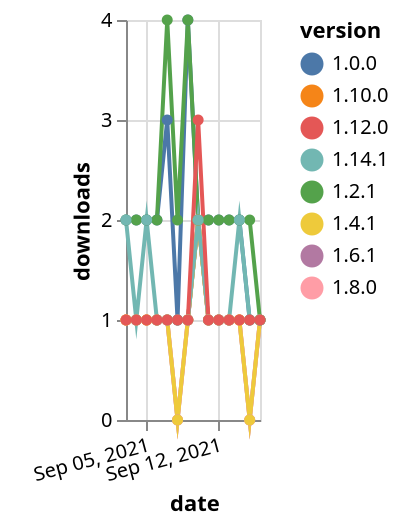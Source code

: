 {"$schema": "https://vega.github.io/schema/vega-lite/v5.json", "description": "A simple bar chart with embedded data.", "data": {"values": [{"date": "2021-09-03", "total": 208, "delta": 1, "version": "1.6.1"}, {"date": "2021-09-04", "total": 209, "delta": 1, "version": "1.6.1"}, {"date": "2021-09-05", "total": 210, "delta": 1, "version": "1.6.1"}, {"date": "2021-09-06", "total": 211, "delta": 1, "version": "1.6.1"}, {"date": "2021-09-07", "total": 212, "delta": 1, "version": "1.6.1"}, {"date": "2021-09-08", "total": 212, "delta": 0, "version": "1.6.1"}, {"date": "2021-09-09", "total": 213, "delta": 1, "version": "1.6.1"}, {"date": "2021-09-10", "total": 215, "delta": 2, "version": "1.6.1"}, {"date": "2021-09-11", "total": 216, "delta": 1, "version": "1.6.1"}, {"date": "2021-09-12", "total": 217, "delta": 1, "version": "1.6.1"}, {"date": "2021-09-13", "total": 218, "delta": 1, "version": "1.6.1"}, {"date": "2021-09-14", "total": 219, "delta": 1, "version": "1.6.1"}, {"date": "2021-09-15", "total": 219, "delta": 0, "version": "1.6.1"}, {"date": "2021-09-16", "total": 220, "delta": 1, "version": "1.6.1"}, {"date": "2021-09-03", "total": 199, "delta": 1, "version": "1.8.0"}, {"date": "2021-09-04", "total": 200, "delta": 1, "version": "1.8.0"}, {"date": "2021-09-05", "total": 201, "delta": 1, "version": "1.8.0"}, {"date": "2021-09-06", "total": 202, "delta": 1, "version": "1.8.0"}, {"date": "2021-09-07", "total": 203, "delta": 1, "version": "1.8.0"}, {"date": "2021-09-08", "total": 203, "delta": 0, "version": "1.8.0"}, {"date": "2021-09-09", "total": 204, "delta": 1, "version": "1.8.0"}, {"date": "2021-09-10", "total": 206, "delta": 2, "version": "1.8.0"}, {"date": "2021-09-11", "total": 207, "delta": 1, "version": "1.8.0"}, {"date": "2021-09-12", "total": 208, "delta": 1, "version": "1.8.0"}, {"date": "2021-09-13", "total": 209, "delta": 1, "version": "1.8.0"}, {"date": "2021-09-14", "total": 210, "delta": 1, "version": "1.8.0"}, {"date": "2021-09-15", "total": 210, "delta": 0, "version": "1.8.0"}, {"date": "2021-09-16", "total": 211, "delta": 1, "version": "1.8.0"}, {"date": "2021-09-03", "total": 172, "delta": 1, "version": "1.10.0"}, {"date": "2021-09-04", "total": 173, "delta": 1, "version": "1.10.0"}, {"date": "2021-09-05", "total": 174, "delta": 1, "version": "1.10.0"}, {"date": "2021-09-06", "total": 175, "delta": 1, "version": "1.10.0"}, {"date": "2021-09-07", "total": 176, "delta": 1, "version": "1.10.0"}, {"date": "2021-09-08", "total": 177, "delta": 1, "version": "1.10.0"}, {"date": "2021-09-09", "total": 178, "delta": 1, "version": "1.10.0"}, {"date": "2021-09-10", "total": 180, "delta": 2, "version": "1.10.0"}, {"date": "2021-09-11", "total": 181, "delta": 1, "version": "1.10.0"}, {"date": "2021-09-12", "total": 182, "delta": 1, "version": "1.10.0"}, {"date": "2021-09-13", "total": 183, "delta": 1, "version": "1.10.0"}, {"date": "2021-09-14", "total": 184, "delta": 1, "version": "1.10.0"}, {"date": "2021-09-15", "total": 185, "delta": 1, "version": "1.10.0"}, {"date": "2021-09-16", "total": 186, "delta": 1, "version": "1.10.0"}, {"date": "2021-09-03", "total": 2311, "delta": 2, "version": "1.0.0"}, {"date": "2021-09-04", "total": 2313, "delta": 2, "version": "1.0.0"}, {"date": "2021-09-05", "total": 2315, "delta": 2, "version": "1.0.0"}, {"date": "2021-09-06", "total": 2317, "delta": 2, "version": "1.0.0"}, {"date": "2021-09-07", "total": 2320, "delta": 3, "version": "1.0.0"}, {"date": "2021-09-08", "total": 2321, "delta": 1, "version": "1.0.0"}, {"date": "2021-09-09", "total": 2325, "delta": 4, "version": "1.0.0"}, {"date": "2021-09-10", "total": 2327, "delta": 2, "version": "1.0.0"}, {"date": "2021-09-11", "total": 2329, "delta": 2, "version": "1.0.0"}, {"date": "2021-09-12", "total": 2331, "delta": 2, "version": "1.0.0"}, {"date": "2021-09-13", "total": 2333, "delta": 2, "version": "1.0.0"}, {"date": "2021-09-14", "total": 2335, "delta": 2, "version": "1.0.0"}, {"date": "2021-09-15", "total": 2336, "delta": 1, "version": "1.0.0"}, {"date": "2021-09-16", "total": 2337, "delta": 1, "version": "1.0.0"}, {"date": "2021-09-03", "total": 257, "delta": 1, "version": "1.4.1"}, {"date": "2021-09-04", "total": 258, "delta": 1, "version": "1.4.1"}, {"date": "2021-09-05", "total": 259, "delta": 1, "version": "1.4.1"}, {"date": "2021-09-06", "total": 260, "delta": 1, "version": "1.4.1"}, {"date": "2021-09-07", "total": 261, "delta": 1, "version": "1.4.1"}, {"date": "2021-09-08", "total": 261, "delta": 0, "version": "1.4.1"}, {"date": "2021-09-09", "total": 262, "delta": 1, "version": "1.4.1"}, {"date": "2021-09-10", "total": 264, "delta": 2, "version": "1.4.1"}, {"date": "2021-09-11", "total": 265, "delta": 1, "version": "1.4.1"}, {"date": "2021-09-12", "total": 266, "delta": 1, "version": "1.4.1"}, {"date": "2021-09-13", "total": 267, "delta": 1, "version": "1.4.1"}, {"date": "2021-09-14", "total": 268, "delta": 1, "version": "1.4.1"}, {"date": "2021-09-15", "total": 268, "delta": 0, "version": "1.4.1"}, {"date": "2021-09-16", "total": 269, "delta": 1, "version": "1.4.1"}, {"date": "2021-09-03", "total": 2504, "delta": 2, "version": "1.2.1"}, {"date": "2021-09-04", "total": 2506, "delta": 2, "version": "1.2.1"}, {"date": "2021-09-05", "total": 2508, "delta": 2, "version": "1.2.1"}, {"date": "2021-09-06", "total": 2510, "delta": 2, "version": "1.2.1"}, {"date": "2021-09-07", "total": 2514, "delta": 4, "version": "1.2.1"}, {"date": "2021-09-08", "total": 2516, "delta": 2, "version": "1.2.1"}, {"date": "2021-09-09", "total": 2520, "delta": 4, "version": "1.2.1"}, {"date": "2021-09-10", "total": 2522, "delta": 2, "version": "1.2.1"}, {"date": "2021-09-11", "total": 2524, "delta": 2, "version": "1.2.1"}, {"date": "2021-09-12", "total": 2526, "delta": 2, "version": "1.2.1"}, {"date": "2021-09-13", "total": 2528, "delta": 2, "version": "1.2.1"}, {"date": "2021-09-14", "total": 2530, "delta": 2, "version": "1.2.1"}, {"date": "2021-09-15", "total": 2532, "delta": 2, "version": "1.2.1"}, {"date": "2021-09-16", "total": 2533, "delta": 1, "version": "1.2.1"}, {"date": "2021-09-03", "total": 125, "delta": 2, "version": "1.14.1"}, {"date": "2021-09-04", "total": 126, "delta": 1, "version": "1.14.1"}, {"date": "2021-09-05", "total": 128, "delta": 2, "version": "1.14.1"}, {"date": "2021-09-06", "total": 129, "delta": 1, "version": "1.14.1"}, {"date": "2021-09-07", "total": 130, "delta": 1, "version": "1.14.1"}, {"date": "2021-09-08", "total": 131, "delta": 1, "version": "1.14.1"}, {"date": "2021-09-09", "total": 132, "delta": 1, "version": "1.14.1"}, {"date": "2021-09-10", "total": 134, "delta": 2, "version": "1.14.1"}, {"date": "2021-09-11", "total": 135, "delta": 1, "version": "1.14.1"}, {"date": "2021-09-12", "total": 136, "delta": 1, "version": "1.14.1"}, {"date": "2021-09-13", "total": 137, "delta": 1, "version": "1.14.1"}, {"date": "2021-09-14", "total": 139, "delta": 2, "version": "1.14.1"}, {"date": "2021-09-15", "total": 140, "delta": 1, "version": "1.14.1"}, {"date": "2021-09-16", "total": 141, "delta": 1, "version": "1.14.1"}, {"date": "2021-09-03", "total": 202, "delta": 1, "version": "1.12.0"}, {"date": "2021-09-04", "total": 203, "delta": 1, "version": "1.12.0"}, {"date": "2021-09-05", "total": 204, "delta": 1, "version": "1.12.0"}, {"date": "2021-09-06", "total": 205, "delta": 1, "version": "1.12.0"}, {"date": "2021-09-07", "total": 206, "delta": 1, "version": "1.12.0"}, {"date": "2021-09-08", "total": 207, "delta": 1, "version": "1.12.0"}, {"date": "2021-09-09", "total": 208, "delta": 1, "version": "1.12.0"}, {"date": "2021-09-10", "total": 211, "delta": 3, "version": "1.12.0"}, {"date": "2021-09-11", "total": 212, "delta": 1, "version": "1.12.0"}, {"date": "2021-09-12", "total": 213, "delta": 1, "version": "1.12.0"}, {"date": "2021-09-13", "total": 214, "delta": 1, "version": "1.12.0"}, {"date": "2021-09-14", "total": 215, "delta": 1, "version": "1.12.0"}, {"date": "2021-09-15", "total": 216, "delta": 1, "version": "1.12.0"}, {"date": "2021-09-16", "total": 217, "delta": 1, "version": "1.12.0"}]}, "width": "container", "mark": {"type": "line", "point": {"filled": true}}, "encoding": {"x": {"field": "date", "type": "temporal", "timeUnit": "yearmonthdate", "title": "date", "axis": {"labelAngle": -15}}, "y": {"field": "delta", "type": "quantitative", "title": "downloads"}, "color": {"field": "version", "type": "nominal"}, "tooltip": {"field": "delta"}}}